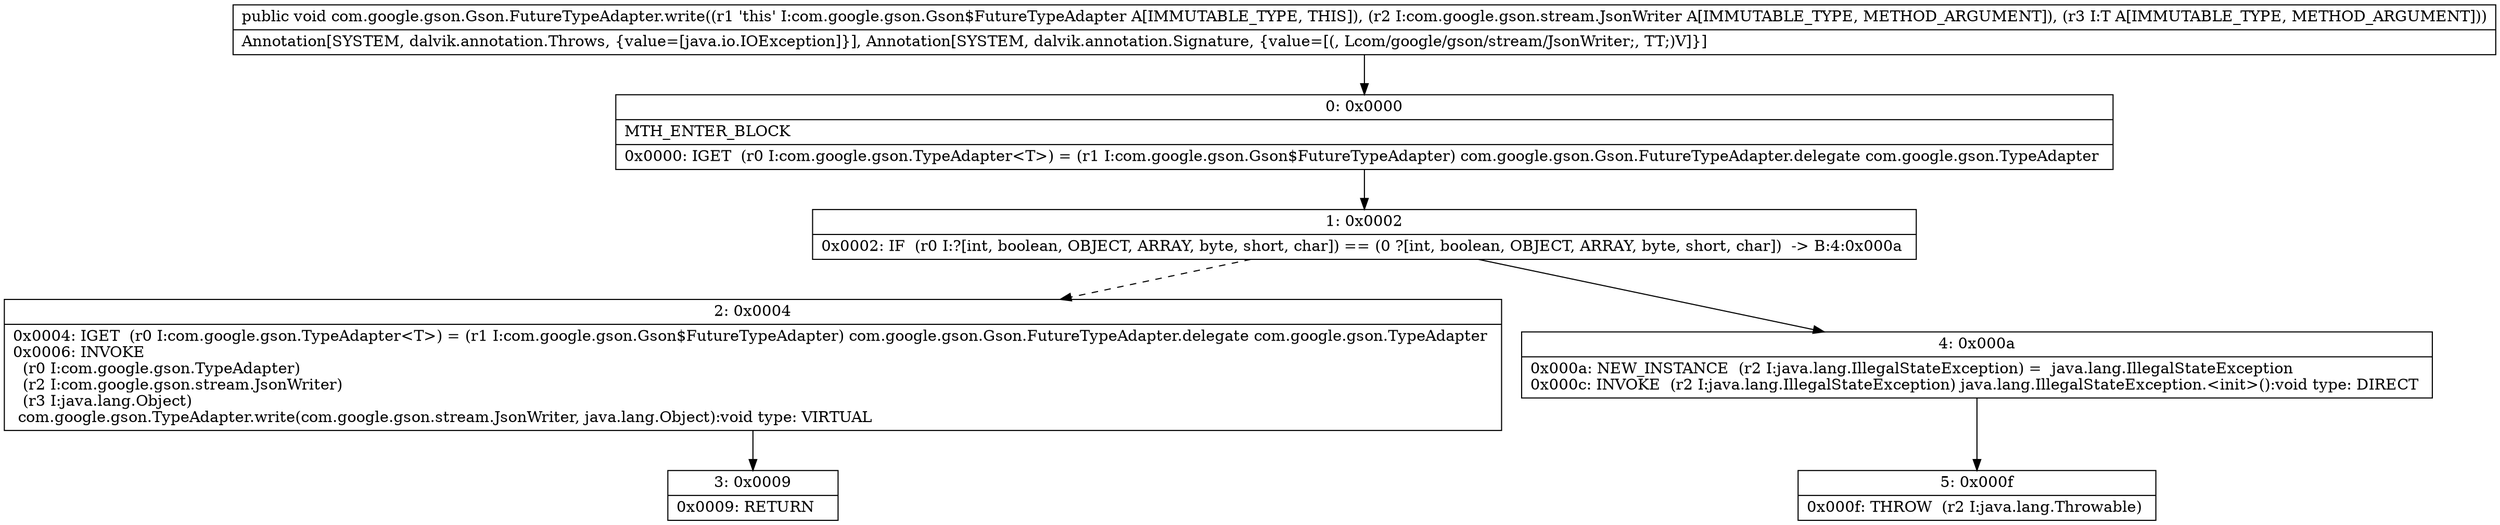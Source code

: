 digraph "CFG forcom.google.gson.Gson.FutureTypeAdapter.write(Lcom\/google\/gson\/stream\/JsonWriter;Ljava\/lang\/Object;)V" {
Node_0 [shape=record,label="{0\:\ 0x0000|MTH_ENTER_BLOCK\l|0x0000: IGET  (r0 I:com.google.gson.TypeAdapter\<T\>) = (r1 I:com.google.gson.Gson$FutureTypeAdapter) com.google.gson.Gson.FutureTypeAdapter.delegate com.google.gson.TypeAdapter \l}"];
Node_1 [shape=record,label="{1\:\ 0x0002|0x0002: IF  (r0 I:?[int, boolean, OBJECT, ARRAY, byte, short, char]) == (0 ?[int, boolean, OBJECT, ARRAY, byte, short, char])  \-\> B:4:0x000a \l}"];
Node_2 [shape=record,label="{2\:\ 0x0004|0x0004: IGET  (r0 I:com.google.gson.TypeAdapter\<T\>) = (r1 I:com.google.gson.Gson$FutureTypeAdapter) com.google.gson.Gson.FutureTypeAdapter.delegate com.google.gson.TypeAdapter \l0x0006: INVOKE  \l  (r0 I:com.google.gson.TypeAdapter)\l  (r2 I:com.google.gson.stream.JsonWriter)\l  (r3 I:java.lang.Object)\l com.google.gson.TypeAdapter.write(com.google.gson.stream.JsonWriter, java.lang.Object):void type: VIRTUAL \l}"];
Node_3 [shape=record,label="{3\:\ 0x0009|0x0009: RETURN   \l}"];
Node_4 [shape=record,label="{4\:\ 0x000a|0x000a: NEW_INSTANCE  (r2 I:java.lang.IllegalStateException) =  java.lang.IllegalStateException \l0x000c: INVOKE  (r2 I:java.lang.IllegalStateException) java.lang.IllegalStateException.\<init\>():void type: DIRECT \l}"];
Node_5 [shape=record,label="{5\:\ 0x000f|0x000f: THROW  (r2 I:java.lang.Throwable) \l}"];
MethodNode[shape=record,label="{public void com.google.gson.Gson.FutureTypeAdapter.write((r1 'this' I:com.google.gson.Gson$FutureTypeAdapter A[IMMUTABLE_TYPE, THIS]), (r2 I:com.google.gson.stream.JsonWriter A[IMMUTABLE_TYPE, METHOD_ARGUMENT]), (r3 I:T A[IMMUTABLE_TYPE, METHOD_ARGUMENT]))  | Annotation[SYSTEM, dalvik.annotation.Throws, \{value=[java.io.IOException]\}], Annotation[SYSTEM, dalvik.annotation.Signature, \{value=[(, Lcom\/google\/gson\/stream\/JsonWriter;, TT;)V]\}]\l}"];
MethodNode -> Node_0;
Node_0 -> Node_1;
Node_1 -> Node_2[style=dashed];
Node_1 -> Node_4;
Node_2 -> Node_3;
Node_4 -> Node_5;
}


